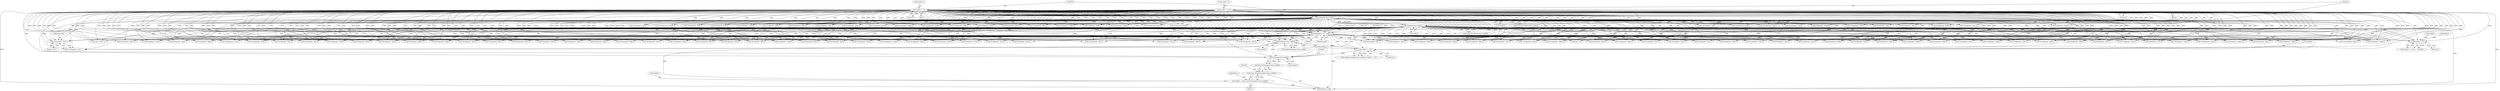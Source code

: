 digraph "0_pure-ftpd_65c4d4ad331e94661de763e9b5304d28698999c4@API" {
"1000903" [label="(Call,strcmp(cmd, \"stor\"))"];
"1000247" [label="(Call,cmd[n++] = 0)"];
"1000281" [label="(Call,cmd[n--] = 0)"];
"1000275" [label="(Call,(unsigned char) cmd[n])"];
"1000260" [label="(Call,cmd[n] != 0)"];
"1000238" [label="(Call,(unsigned char) cmd[n])"];
"1000173" [label="(Call,addreply(0, \"%s\", cmd))"];
"1000186" [label="(Call,(unsigned char) cmd[n])"];
"1000200" [label="(Call,cmd[n] = (char) tolower((unsigned char) cmd[n]))"];
"1000204" [label="(Call,(char) tolower((unsigned char) cmd[n]))"];
"1000206" [label="(Call,tolower((unsigned char) cmd[n]))"];
"1000207" [label="(Call,(unsigned char) cmd[n])"];
"1000191" [label="(Call,cmd[n] == '@')"];
"1000204" [label="(Call,(char) tolower((unsigned char) cmd[n]))"];
"1000275" [label="(Call,(unsigned char) cmd[n])"];
"1001058" [label="(Call,!strcmp(cmd, \"stat\"))"];
"1000523" [label="(Call,strcmp(cmd, \"type\"))"];
"1001116" [label="(Call,strcmp(cmd, \"nlst\"))"];
"1001620" [label="(Call,!strcmp(cmd, \"chmod\"))"];
"1000277" [label="(Call,cmd[n])"];
"1000544" [label="(Call,!strcmp(cmd, \"feat\"))"];
"1000573" [label="(Call,!strcmp(cmd, \"help\"))"];
"1000745" [label="(Call,!strcmp(cmd, \"allo\"))"];
"1001651" [label="(Call,!strcmp(cmd, \"rnto\"))"];
"1000252" [label="(Literal,0)"];
"1000623" [label="(Call,strcmp(cmd, \"port\"))"];
"1000406" [label="(Call,!strcmp(cmd, \"pbsz\"))"];
"1000264" [label="(Literal,0)"];
"1000642" [label="(Call,strcmp(cmd, \"esta\"))"];
"1001631" [label="(Call,!strcmp(cmd, \"rnfr\"))"];
"1001612" [label="(Call,strcmp(cmd, \"size\"))"];
"1000357" [label="(Call,strcmp(cmd, \"quit\"))"];
"1001146" [label="(Call,strcmp(cmd, \"mlst\"))"];
"1001697" [label="(MethodReturn,void)"];
"1001603" [label="(Call,strcmp(cmd, \"mdtm\"))"];
"1000689" [label="(Call,strcmp(cmd, \"epsv\"))"];
"1000364" [label="(Call,!strcmp(cmd, \"syst\"))"];
"1000201" [label="(Call,cmd[n])"];
"1000213" [label="(Identifier,n)"];
"1000675" [label="(Call,strcmp(cmd, \"p@sw\"))"];
"1000301" [label="(Call,strcmp(cmd, \"noop\"))"];
"1001006" [label="(Call,strcmp(cmd, \"mkd\"))"];
"1000332" [label="(Call,strcmp(cmd, \"acct\"))"];
"1000260" [label="(Call,cmd[n] != 0)"];
"1000553" [label="(Call,!strcmp(cmd, \"opts\"))"];
"1000736" [label="(Call,!strcmp(cmd, \"spsv\"))"];
"1000175" [label="(Literal,\"%s\")"];
"1001214" [label="(Call,!strcmp(cmd, \"site\"))"];
"1000612" [label="(Call,strcmp(cmd, \"xcwd\"))"];
"1000188" [label="(Call,cmd[n])"];
"1000172" [label="(Block,)"];
"1000246" [label="(Block,)"];
"1000185" [label="(Call,isalpha((unsigned char) cmd[n]))"];
"1000199" [label="(Block,)"];
"1000982" [label="(Call,!strcmp(cmd, \"stou\"))"];
"1000813" [label="(Call,strcmp(cmd, \"xcup\"))"];
"1001010" [label="(Call,strcmp(cmd, \"xmkd\"))"];
"1000209" [label="(Call,cmd[n])"];
"1000173" [label="(Call,addreply(0, \"%s\", cmd))"];
"1001602" [label="(Call,!strcmp(cmd, \"mdtm\"))"];
"1000564" [label="(Call,strcmp(cmd, \"stru\"))"];
"1000671" [label="(Call,strcmp(cmd, \"pasv\"))"];
"1000983" [label="(Call,strcmp(cmd, \"stou\"))"];
"1000286" [label="(Literal,0)"];
"1000788" [label="(Call,strcmp(cmd, \"pwd\"))"];
"1000253" [label="(Call,arg = cmd + n)"];
"1000513" [label="(Call,strcmp(cmd, \"adat\"))"];
"1000632" [label="(Call,strcmp(cmd, \"eprt\"))"];
"1000381" [label="(Call,!strcmp(cmd, \"auth\"))"];
"1000191" [label="(Call,cmd[n] == '@')"];
"1001632" [label="(Call,strcmp(cmd, \"rnfr\"))"];
"1000261" [label="(Call,cmd[n])"];
"1000943" [label="(Call,strcmp(cmd, \"appe\"))"];
"1000554" [label="(Call,strcmp(cmd, \"opts\"))"];
"1000341" [label="(Call,!strcmp(cmd, \"pass\"))"];
"1000259" [label="(Call,cmd[n] != 0 && n < cmdsize)"];
"1000792" [label="(Call,strcmp(cmd, \"xpwd\"))"];
"1001204" [label="(Call,!strcmp(cmd, \"abor\"))"];
"1001009" [label="(Call,!strcmp(cmd, \"xmkd\"))"];
"1000382" [label="(Call,strcmp(cmd, \"auth\"))"];
"1000821" [label="(Call,!strcmp(cmd, \"retr\"))"];
"1001174" [label="(Call,!strcmp(cmd, \"mlsd\"))"];
"1001085" [label="(Call,!strcmp(cmd, \"list\"))"];
"1000282" [label="(Call,cmd[n--])"];
"1000904" [label="(Identifier,cmd)"];
"1000883" [label="(Call,strcmp(cmd, \"dele\"))"];
"1000300" [label="(Call,!strcmp(cmd, \"noop\"))"];
"1000582" [label="(Call,strcmp(cmd, \"xdbg\"))"];
"1000903" [label="(Call,strcmp(cmd, \"stor\"))"];
"1001039" [label="(Call,strcmp(cmd, \"xrmd\"))"];
"1000737" [label="(Call,strcmp(cmd, \"spsv\"))"];
"1000856" [label="(Call,strcmp(cmd, \"rest\"))"];
"1000902" [label="(Call,!strcmp(cmd, \"stor\"))"];
"1001175" [label="(Call,strcmp(cmd, \"mlsd\"))"];
"1000641" [label="(Call,!strcmp(cmd, \"esta\"))"];
"1000200" [label="(Call,cmd[n] = (char) tolower((unsigned char) cmd[n]))"];
"1000186" [label="(Call,(unsigned char) cmd[n])"];
"1000184" [label="(Call,isalpha((unsigned char) cmd[n]) || cmd[n] == '@')"];
"1000309" [label="(Call,!strcmp(cmd, \"user\"))"];
"1000195" [label="(Literal,'@')"];
"1000342" [label="(Call,strcmp(cmd, \"pass\"))"];
"1000809" [label="(Call,strcmp(cmd, \"cdup\"))"];
"1000942" [label="(Call,!strcmp(cmd, \"appe\"))"];
"1000534" [label="(Call,strcmp(cmd, \"mode\"))"];
"1000746" [label="(Call,strcmp(cmd, \"allo\"))"];
"1000266" [label="(Identifier,n)"];
"1000240" [label="(Call,cmd[n])"];
"1000882" [label="(Call,!strcmp(cmd, \"dele\"))"];
"1000248" [label="(Call,cmd[n++])"];
"1000176" [label="(Identifier,cmd)"];
"1000658" [label="(Call,strcmp(cmd, \"estp\"))"];
"1000407" [label="(Call,strcmp(cmd, \"pbsz\"))"];
"1000808" [label="(Call,!strcmp(cmd, \"cdup\"))"];
"1001611" [label="(Call,!strcmp(cmd, \"size\"))"];
"1000791" [label="(Call,!strcmp(cmd, \"xpwd\"))"];
"1000522" [label="(Call,!strcmp(cmd, \"type\"))"];
"1000607" [label="(Call,!strcmp(cmd, \"cwd\"))"];
"1000822" [label="(Call,strcmp(cmd, \"retr\"))"];
"1000238" [label="(Call,(unsigned char) cmd[n])"];
"1000545" [label="(Call,strcmp(cmd, \"feat\"))"];
"1001115" [label="(Call,!strcmp(cmd, \"nlst\"))"];
"1000365" [label="(Call,strcmp(cmd, \"syst\"))"];
"1000574" [label="(Call,strcmp(cmd, \"help\"))"];
"1001086" [label="(Call,strcmp(cmd, \"list\"))"];
"1000563" [label="(Call,!strcmp(cmd, \"stru\"))"];
"1001652" [label="(Call,strcmp(cmd, \"rnto\"))"];
"1000512" [label="(Call,!strcmp(cmd, \"adat\"))"];
"1000207" [label="(Call,(unsigned char) cmd[n])"];
"1000255" [label="(Call,cmd + n)"];
"1000192" [label="(Call,cmd[n])"];
"1001621" [label="(Call,strcmp(cmd, \"chmod\"))"];
"1000280" [label="(Block,)"];
"1001145" [label="(Call,!strcmp(cmd, \"mlst\"))"];
"1000670" [label="(Call,!strcmp(cmd, \"pasv\"))"];
"1001205" [label="(Call,strcmp(cmd, \"abor\"))"];
"1001215" [label="(Call,strcmp(cmd, \"site\"))"];
"1000608" [label="(Call,strcmp(cmd, \"cwd\"))"];
"1000509" [label="(Call,strcmp(cmd, \"auth\"))"];
"1000581" [label="(Call,!strcmp(cmd, \"xdbg\"))"];
"1000905" [label="(Literal,\"stor\")"];
"1000247" [label="(Call,cmd[n++] = 0)"];
"1000174" [label="(Literal,0)"];
"1000622" [label="(Call,!strcmp(cmd, \"port\"))"];
"1000508" [label="(Call,!strcmp(cmd, \"auth\"))"];
"1000178" [label="(Identifier,n)"];
"1001005" [label="(Call,!strcmp(cmd, \"mkd\"))"];
"1000281" [label="(Call,cmd[n--] = 0)"];
"1001059" [label="(Call,strcmp(cmd, \"stat\"))"];
"1000611" [label="(Call,!strcmp(cmd, \"xcwd\"))"];
"1000674" [label="(Call,!strcmp(cmd, \"p@sw\"))"];
"1001038" [label="(Call,!strcmp(cmd, \"xrmd\"))"];
"1000787" [label="(Call,!strcmp(cmd, \"pwd\"))"];
"1000812" [label="(Call,!strcmp(cmd, \"xcup\"))"];
"1000356" [label="(Call,!strcmp(cmd, \"quit\"))"];
"1000855" [label="(Call,!strcmp(cmd, \"rest\"))"];
"1000237" [label="(Call,isspace((unsigned char) cmd[n]))"];
"1000206" [label="(Call,tolower((unsigned char) cmd[n]))"];
"1000331" [label="(Call,!strcmp(cmd, \"acct\"))"];
"1000631" [label="(Call,!strcmp(cmd, \"eprt\"))"];
"1000421" [label="(Call,!strcmp(cmd, \"prot\"))"];
"1000422" [label="(Call,strcmp(cmd, \"prot\"))"];
"1001034" [label="(Call,!strcmp(cmd, \"rmd\"))"];
"1000688" [label="(Call,!strcmp(cmd, \"epsv\"))"];
"1001035" [label="(Call,strcmp(cmd, \"rmd\"))"];
"1000657" [label="(Call,!strcmp(cmd, \"estp\"))"];
"1000274" [label="(Call,isspace((unsigned char) cmd[n]))"];
"1000310" [label="(Call,strcmp(cmd, \"user\"))"];
"1000533" [label="(Call,!strcmp(cmd, \"mode\"))"];
"1000903" -> "1000902"  [label="AST: "];
"1000903" -> "1000905"  [label="CFG: "];
"1000904" -> "1000903"  [label="AST: "];
"1000905" -> "1000903"  [label="AST: "];
"1000902" -> "1000903"  [label="CFG: "];
"1000247" -> "1000903"  [label="DDG: "];
"1000281" -> "1000903"  [label="DDG: "];
"1000275" -> "1000903"  [label="DDG: "];
"1000173" -> "1000903"  [label="DDG: "];
"1000238" -> "1000903"  [label="DDG: "];
"1000247" -> "1000246"  [label="AST: "];
"1000247" -> "1000252"  [label="CFG: "];
"1000248" -> "1000247"  [label="AST: "];
"1000252" -> "1000247"  [label="AST: "];
"1000239" -> "1000247"  [label="CFG: "];
"1000247" -> "1001697"  [label="DDG: "];
"1000247" -> "1000173"  [label="DDG: "];
"1000247" -> "1000186"  [label="DDG: "];
"1000247" -> "1000191"  [label="DDG: "];
"1000247" -> "1000207"  [label="DDG: "];
"1000247" -> "1000238"  [label="DDG: "];
"1000247" -> "1000253"  [label="DDG: "];
"1000247" -> "1000255"  [label="DDG: "];
"1000247" -> "1000260"  [label="DDG: "];
"1000247" -> "1000275"  [label="DDG: "];
"1000247" -> "1000300"  [label="DDG: "];
"1000247" -> "1000301"  [label="DDG: "];
"1000247" -> "1000309"  [label="DDG: "];
"1000247" -> "1000310"  [label="DDG: "];
"1000247" -> "1000331"  [label="DDG: "];
"1000247" -> "1000332"  [label="DDG: "];
"1000247" -> "1000341"  [label="DDG: "];
"1000247" -> "1000342"  [label="DDG: "];
"1000247" -> "1000356"  [label="DDG: "];
"1000247" -> "1000357"  [label="DDG: "];
"1000247" -> "1000364"  [label="DDG: "];
"1000247" -> "1000365"  [label="DDG: "];
"1000247" -> "1000381"  [label="DDG: "];
"1000247" -> "1000382"  [label="DDG: "];
"1000247" -> "1000406"  [label="DDG: "];
"1000247" -> "1000407"  [label="DDG: "];
"1000247" -> "1000421"  [label="DDG: "];
"1000247" -> "1000422"  [label="DDG: "];
"1000247" -> "1000508"  [label="DDG: "];
"1000247" -> "1000509"  [label="DDG: "];
"1000247" -> "1000512"  [label="DDG: "];
"1000247" -> "1000513"  [label="DDG: "];
"1000247" -> "1000522"  [label="DDG: "];
"1000247" -> "1000523"  [label="DDG: "];
"1000247" -> "1000533"  [label="DDG: "];
"1000247" -> "1000534"  [label="DDG: "];
"1000247" -> "1000544"  [label="DDG: "];
"1000247" -> "1000545"  [label="DDG: "];
"1000247" -> "1000553"  [label="DDG: "];
"1000247" -> "1000554"  [label="DDG: "];
"1000247" -> "1000563"  [label="DDG: "];
"1000247" -> "1000564"  [label="DDG: "];
"1000247" -> "1000573"  [label="DDG: "];
"1000247" -> "1000574"  [label="DDG: "];
"1000247" -> "1000581"  [label="DDG: "];
"1000247" -> "1000582"  [label="DDG: "];
"1000247" -> "1000607"  [label="DDG: "];
"1000247" -> "1000608"  [label="DDG: "];
"1000247" -> "1000611"  [label="DDG: "];
"1000247" -> "1000612"  [label="DDG: "];
"1000247" -> "1000622"  [label="DDG: "];
"1000247" -> "1000623"  [label="DDG: "];
"1000247" -> "1000631"  [label="DDG: "];
"1000247" -> "1000632"  [label="DDG: "];
"1000247" -> "1000641"  [label="DDG: "];
"1000247" -> "1000642"  [label="DDG: "];
"1000247" -> "1000657"  [label="DDG: "];
"1000247" -> "1000658"  [label="DDG: "];
"1000247" -> "1000670"  [label="DDG: "];
"1000247" -> "1000671"  [label="DDG: "];
"1000247" -> "1000674"  [label="DDG: "];
"1000247" -> "1000675"  [label="DDG: "];
"1000247" -> "1000688"  [label="DDG: "];
"1000247" -> "1000689"  [label="DDG: "];
"1000247" -> "1000736"  [label="DDG: "];
"1000247" -> "1000737"  [label="DDG: "];
"1000247" -> "1000745"  [label="DDG: "];
"1000247" -> "1000746"  [label="DDG: "];
"1000247" -> "1000787"  [label="DDG: "];
"1000247" -> "1000788"  [label="DDG: "];
"1000247" -> "1000791"  [label="DDG: "];
"1000247" -> "1000792"  [label="DDG: "];
"1000247" -> "1000808"  [label="DDG: "];
"1000247" -> "1000809"  [label="DDG: "];
"1000247" -> "1000812"  [label="DDG: "];
"1000247" -> "1000813"  [label="DDG: "];
"1000247" -> "1000821"  [label="DDG: "];
"1000247" -> "1000822"  [label="DDG: "];
"1000247" -> "1000855"  [label="DDG: "];
"1000247" -> "1000856"  [label="DDG: "];
"1000247" -> "1000882"  [label="DDG: "];
"1000247" -> "1000883"  [label="DDG: "];
"1000247" -> "1000902"  [label="DDG: "];
"1000247" -> "1000942"  [label="DDG: "];
"1000247" -> "1000943"  [label="DDG: "];
"1000247" -> "1000982"  [label="DDG: "];
"1000247" -> "1000983"  [label="DDG: "];
"1000247" -> "1001005"  [label="DDG: "];
"1000247" -> "1001006"  [label="DDG: "];
"1000247" -> "1001009"  [label="DDG: "];
"1000247" -> "1001010"  [label="DDG: "];
"1000247" -> "1001034"  [label="DDG: "];
"1000247" -> "1001035"  [label="DDG: "];
"1000247" -> "1001038"  [label="DDG: "];
"1000247" -> "1001039"  [label="DDG: "];
"1000247" -> "1001058"  [label="DDG: "];
"1000247" -> "1001059"  [label="DDG: "];
"1000247" -> "1001085"  [label="DDG: "];
"1000247" -> "1001086"  [label="DDG: "];
"1000247" -> "1001115"  [label="DDG: "];
"1000247" -> "1001116"  [label="DDG: "];
"1000247" -> "1001145"  [label="DDG: "];
"1000247" -> "1001146"  [label="DDG: "];
"1000247" -> "1001174"  [label="DDG: "];
"1000247" -> "1001175"  [label="DDG: "];
"1000247" -> "1001204"  [label="DDG: "];
"1000247" -> "1001205"  [label="DDG: "];
"1000247" -> "1001214"  [label="DDG: "];
"1000247" -> "1001215"  [label="DDG: "];
"1000247" -> "1001602"  [label="DDG: "];
"1000247" -> "1001603"  [label="DDG: "];
"1000247" -> "1001611"  [label="DDG: "];
"1000247" -> "1001612"  [label="DDG: "];
"1000247" -> "1001620"  [label="DDG: "];
"1000247" -> "1001621"  [label="DDG: "];
"1000247" -> "1001631"  [label="DDG: "];
"1000247" -> "1001632"  [label="DDG: "];
"1000247" -> "1001651"  [label="DDG: "];
"1000247" -> "1001652"  [label="DDG: "];
"1000281" -> "1000280"  [label="AST: "];
"1000281" -> "1000286"  [label="CFG: "];
"1000282" -> "1000281"  [label="AST: "];
"1000286" -> "1000281"  [label="AST: "];
"1000276" -> "1000281"  [label="CFG: "];
"1000281" -> "1001697"  [label="DDG: "];
"1000281" -> "1000173"  [label="DDG: "];
"1000281" -> "1000186"  [label="DDG: "];
"1000281" -> "1000191"  [label="DDG: "];
"1000281" -> "1000207"  [label="DDG: "];
"1000281" -> "1000238"  [label="DDG: "];
"1000281" -> "1000253"  [label="DDG: "];
"1000281" -> "1000255"  [label="DDG: "];
"1000281" -> "1000260"  [label="DDG: "];
"1000281" -> "1000275"  [label="DDG: "];
"1000281" -> "1000300"  [label="DDG: "];
"1000281" -> "1000301"  [label="DDG: "];
"1000281" -> "1000309"  [label="DDG: "];
"1000281" -> "1000310"  [label="DDG: "];
"1000281" -> "1000331"  [label="DDG: "];
"1000281" -> "1000332"  [label="DDG: "];
"1000281" -> "1000341"  [label="DDG: "];
"1000281" -> "1000342"  [label="DDG: "];
"1000281" -> "1000356"  [label="DDG: "];
"1000281" -> "1000357"  [label="DDG: "];
"1000281" -> "1000364"  [label="DDG: "];
"1000281" -> "1000365"  [label="DDG: "];
"1000281" -> "1000381"  [label="DDG: "];
"1000281" -> "1000382"  [label="DDG: "];
"1000281" -> "1000406"  [label="DDG: "];
"1000281" -> "1000407"  [label="DDG: "];
"1000281" -> "1000421"  [label="DDG: "];
"1000281" -> "1000422"  [label="DDG: "];
"1000281" -> "1000508"  [label="DDG: "];
"1000281" -> "1000509"  [label="DDG: "];
"1000281" -> "1000512"  [label="DDG: "];
"1000281" -> "1000513"  [label="DDG: "];
"1000281" -> "1000522"  [label="DDG: "];
"1000281" -> "1000523"  [label="DDG: "];
"1000281" -> "1000533"  [label="DDG: "];
"1000281" -> "1000534"  [label="DDG: "];
"1000281" -> "1000544"  [label="DDG: "];
"1000281" -> "1000545"  [label="DDG: "];
"1000281" -> "1000553"  [label="DDG: "];
"1000281" -> "1000554"  [label="DDG: "];
"1000281" -> "1000563"  [label="DDG: "];
"1000281" -> "1000564"  [label="DDG: "];
"1000281" -> "1000573"  [label="DDG: "];
"1000281" -> "1000574"  [label="DDG: "];
"1000281" -> "1000581"  [label="DDG: "];
"1000281" -> "1000582"  [label="DDG: "];
"1000281" -> "1000607"  [label="DDG: "];
"1000281" -> "1000608"  [label="DDG: "];
"1000281" -> "1000611"  [label="DDG: "];
"1000281" -> "1000612"  [label="DDG: "];
"1000281" -> "1000622"  [label="DDG: "];
"1000281" -> "1000623"  [label="DDG: "];
"1000281" -> "1000631"  [label="DDG: "];
"1000281" -> "1000632"  [label="DDG: "];
"1000281" -> "1000641"  [label="DDG: "];
"1000281" -> "1000642"  [label="DDG: "];
"1000281" -> "1000657"  [label="DDG: "];
"1000281" -> "1000658"  [label="DDG: "];
"1000281" -> "1000670"  [label="DDG: "];
"1000281" -> "1000671"  [label="DDG: "];
"1000281" -> "1000674"  [label="DDG: "];
"1000281" -> "1000675"  [label="DDG: "];
"1000281" -> "1000688"  [label="DDG: "];
"1000281" -> "1000689"  [label="DDG: "];
"1000281" -> "1000736"  [label="DDG: "];
"1000281" -> "1000737"  [label="DDG: "];
"1000281" -> "1000745"  [label="DDG: "];
"1000281" -> "1000746"  [label="DDG: "];
"1000281" -> "1000787"  [label="DDG: "];
"1000281" -> "1000788"  [label="DDG: "];
"1000281" -> "1000791"  [label="DDG: "];
"1000281" -> "1000792"  [label="DDG: "];
"1000281" -> "1000808"  [label="DDG: "];
"1000281" -> "1000809"  [label="DDG: "];
"1000281" -> "1000812"  [label="DDG: "];
"1000281" -> "1000813"  [label="DDG: "];
"1000281" -> "1000821"  [label="DDG: "];
"1000281" -> "1000822"  [label="DDG: "];
"1000281" -> "1000855"  [label="DDG: "];
"1000281" -> "1000856"  [label="DDG: "];
"1000281" -> "1000882"  [label="DDG: "];
"1000281" -> "1000883"  [label="DDG: "];
"1000281" -> "1000902"  [label="DDG: "];
"1000281" -> "1000942"  [label="DDG: "];
"1000281" -> "1000943"  [label="DDG: "];
"1000281" -> "1000982"  [label="DDG: "];
"1000281" -> "1000983"  [label="DDG: "];
"1000281" -> "1001005"  [label="DDG: "];
"1000281" -> "1001006"  [label="DDG: "];
"1000281" -> "1001009"  [label="DDG: "];
"1000281" -> "1001010"  [label="DDG: "];
"1000281" -> "1001034"  [label="DDG: "];
"1000281" -> "1001035"  [label="DDG: "];
"1000281" -> "1001038"  [label="DDG: "];
"1000281" -> "1001039"  [label="DDG: "];
"1000281" -> "1001058"  [label="DDG: "];
"1000281" -> "1001059"  [label="DDG: "];
"1000281" -> "1001085"  [label="DDG: "];
"1000281" -> "1001086"  [label="DDG: "];
"1000281" -> "1001115"  [label="DDG: "];
"1000281" -> "1001116"  [label="DDG: "];
"1000281" -> "1001145"  [label="DDG: "];
"1000281" -> "1001146"  [label="DDG: "];
"1000281" -> "1001174"  [label="DDG: "];
"1000281" -> "1001175"  [label="DDG: "];
"1000281" -> "1001204"  [label="DDG: "];
"1000281" -> "1001205"  [label="DDG: "];
"1000281" -> "1001214"  [label="DDG: "];
"1000281" -> "1001215"  [label="DDG: "];
"1000281" -> "1001602"  [label="DDG: "];
"1000281" -> "1001603"  [label="DDG: "];
"1000281" -> "1001611"  [label="DDG: "];
"1000281" -> "1001612"  [label="DDG: "];
"1000281" -> "1001620"  [label="DDG: "];
"1000281" -> "1001621"  [label="DDG: "];
"1000281" -> "1001631"  [label="DDG: "];
"1000281" -> "1001632"  [label="DDG: "];
"1000281" -> "1001651"  [label="DDG: "];
"1000281" -> "1001652"  [label="DDG: "];
"1000275" -> "1000274"  [label="AST: "];
"1000275" -> "1000277"  [label="CFG: "];
"1000276" -> "1000275"  [label="AST: "];
"1000277" -> "1000275"  [label="AST: "];
"1000274" -> "1000275"  [label="CFG: "];
"1000275" -> "1001697"  [label="DDG: "];
"1000275" -> "1000173"  [label="DDG: "];
"1000275" -> "1000186"  [label="DDG: "];
"1000275" -> "1000191"  [label="DDG: "];
"1000275" -> "1000207"  [label="DDG: "];
"1000275" -> "1000238"  [label="DDG: "];
"1000275" -> "1000253"  [label="DDG: "];
"1000275" -> "1000255"  [label="DDG: "];
"1000275" -> "1000260"  [label="DDG: "];
"1000275" -> "1000274"  [label="DDG: "];
"1000260" -> "1000275"  [label="DDG: "];
"1000173" -> "1000275"  [label="DDG: "];
"1000238" -> "1000275"  [label="DDG: "];
"1000275" -> "1000300"  [label="DDG: "];
"1000275" -> "1000301"  [label="DDG: "];
"1000275" -> "1000309"  [label="DDG: "];
"1000275" -> "1000310"  [label="DDG: "];
"1000275" -> "1000331"  [label="DDG: "];
"1000275" -> "1000332"  [label="DDG: "];
"1000275" -> "1000341"  [label="DDG: "];
"1000275" -> "1000342"  [label="DDG: "];
"1000275" -> "1000356"  [label="DDG: "];
"1000275" -> "1000357"  [label="DDG: "];
"1000275" -> "1000364"  [label="DDG: "];
"1000275" -> "1000365"  [label="DDG: "];
"1000275" -> "1000381"  [label="DDG: "];
"1000275" -> "1000382"  [label="DDG: "];
"1000275" -> "1000406"  [label="DDG: "];
"1000275" -> "1000407"  [label="DDG: "];
"1000275" -> "1000421"  [label="DDG: "];
"1000275" -> "1000422"  [label="DDG: "];
"1000275" -> "1000508"  [label="DDG: "];
"1000275" -> "1000509"  [label="DDG: "];
"1000275" -> "1000512"  [label="DDG: "];
"1000275" -> "1000513"  [label="DDG: "];
"1000275" -> "1000522"  [label="DDG: "];
"1000275" -> "1000523"  [label="DDG: "];
"1000275" -> "1000533"  [label="DDG: "];
"1000275" -> "1000534"  [label="DDG: "];
"1000275" -> "1000544"  [label="DDG: "];
"1000275" -> "1000545"  [label="DDG: "];
"1000275" -> "1000553"  [label="DDG: "];
"1000275" -> "1000554"  [label="DDG: "];
"1000275" -> "1000563"  [label="DDG: "];
"1000275" -> "1000564"  [label="DDG: "];
"1000275" -> "1000573"  [label="DDG: "];
"1000275" -> "1000574"  [label="DDG: "];
"1000275" -> "1000581"  [label="DDG: "];
"1000275" -> "1000582"  [label="DDG: "];
"1000275" -> "1000607"  [label="DDG: "];
"1000275" -> "1000608"  [label="DDG: "];
"1000275" -> "1000611"  [label="DDG: "];
"1000275" -> "1000612"  [label="DDG: "];
"1000275" -> "1000622"  [label="DDG: "];
"1000275" -> "1000623"  [label="DDG: "];
"1000275" -> "1000631"  [label="DDG: "];
"1000275" -> "1000632"  [label="DDG: "];
"1000275" -> "1000641"  [label="DDG: "];
"1000275" -> "1000642"  [label="DDG: "];
"1000275" -> "1000657"  [label="DDG: "];
"1000275" -> "1000658"  [label="DDG: "];
"1000275" -> "1000670"  [label="DDG: "];
"1000275" -> "1000671"  [label="DDG: "];
"1000275" -> "1000674"  [label="DDG: "];
"1000275" -> "1000675"  [label="DDG: "];
"1000275" -> "1000688"  [label="DDG: "];
"1000275" -> "1000689"  [label="DDG: "];
"1000275" -> "1000736"  [label="DDG: "];
"1000275" -> "1000737"  [label="DDG: "];
"1000275" -> "1000745"  [label="DDG: "];
"1000275" -> "1000746"  [label="DDG: "];
"1000275" -> "1000787"  [label="DDG: "];
"1000275" -> "1000788"  [label="DDG: "];
"1000275" -> "1000791"  [label="DDG: "];
"1000275" -> "1000792"  [label="DDG: "];
"1000275" -> "1000808"  [label="DDG: "];
"1000275" -> "1000809"  [label="DDG: "];
"1000275" -> "1000812"  [label="DDG: "];
"1000275" -> "1000813"  [label="DDG: "];
"1000275" -> "1000821"  [label="DDG: "];
"1000275" -> "1000822"  [label="DDG: "];
"1000275" -> "1000855"  [label="DDG: "];
"1000275" -> "1000856"  [label="DDG: "];
"1000275" -> "1000882"  [label="DDG: "];
"1000275" -> "1000883"  [label="DDG: "];
"1000275" -> "1000902"  [label="DDG: "];
"1000275" -> "1000942"  [label="DDG: "];
"1000275" -> "1000943"  [label="DDG: "];
"1000275" -> "1000982"  [label="DDG: "];
"1000275" -> "1000983"  [label="DDG: "];
"1000275" -> "1001005"  [label="DDG: "];
"1000275" -> "1001006"  [label="DDG: "];
"1000275" -> "1001009"  [label="DDG: "];
"1000275" -> "1001010"  [label="DDG: "];
"1000275" -> "1001034"  [label="DDG: "];
"1000275" -> "1001035"  [label="DDG: "];
"1000275" -> "1001038"  [label="DDG: "];
"1000275" -> "1001039"  [label="DDG: "];
"1000275" -> "1001058"  [label="DDG: "];
"1000275" -> "1001059"  [label="DDG: "];
"1000275" -> "1001085"  [label="DDG: "];
"1000275" -> "1001086"  [label="DDG: "];
"1000275" -> "1001115"  [label="DDG: "];
"1000275" -> "1001116"  [label="DDG: "];
"1000275" -> "1001145"  [label="DDG: "];
"1000275" -> "1001146"  [label="DDG: "];
"1000275" -> "1001174"  [label="DDG: "];
"1000275" -> "1001175"  [label="DDG: "];
"1000275" -> "1001204"  [label="DDG: "];
"1000275" -> "1001205"  [label="DDG: "];
"1000275" -> "1001214"  [label="DDG: "];
"1000275" -> "1001215"  [label="DDG: "];
"1000275" -> "1001602"  [label="DDG: "];
"1000275" -> "1001603"  [label="DDG: "];
"1000275" -> "1001611"  [label="DDG: "];
"1000275" -> "1001612"  [label="DDG: "];
"1000275" -> "1001620"  [label="DDG: "];
"1000275" -> "1001621"  [label="DDG: "];
"1000275" -> "1001631"  [label="DDG: "];
"1000275" -> "1001632"  [label="DDG: "];
"1000275" -> "1001651"  [label="DDG: "];
"1000275" -> "1001652"  [label="DDG: "];
"1000260" -> "1000259"  [label="AST: "];
"1000260" -> "1000264"  [label="CFG: "];
"1000261" -> "1000260"  [label="AST: "];
"1000264" -> "1000260"  [label="AST: "];
"1000266" -> "1000260"  [label="CFG: "];
"1000259" -> "1000260"  [label="CFG: "];
"1000260" -> "1000259"  [label="DDG: "];
"1000260" -> "1000259"  [label="DDG: "];
"1000238" -> "1000260"  [label="DDG: "];
"1000173" -> "1000260"  [label="DDG: "];
"1000238" -> "1000237"  [label="AST: "];
"1000238" -> "1000240"  [label="CFG: "];
"1000239" -> "1000238"  [label="AST: "];
"1000240" -> "1000238"  [label="AST: "];
"1000237" -> "1000238"  [label="CFG: "];
"1000238" -> "1000173"  [label="DDG: "];
"1000238" -> "1000186"  [label="DDG: "];
"1000238" -> "1000191"  [label="DDG: "];
"1000238" -> "1000207"  [label="DDG: "];
"1000238" -> "1000237"  [label="DDG: "];
"1000173" -> "1000238"  [label="DDG: "];
"1000186" -> "1000238"  [label="DDG: "];
"1000191" -> "1000238"  [label="DDG: "];
"1000238" -> "1000253"  [label="DDG: "];
"1000238" -> "1000255"  [label="DDG: "];
"1000238" -> "1000300"  [label="DDG: "];
"1000238" -> "1000301"  [label="DDG: "];
"1000238" -> "1000309"  [label="DDG: "];
"1000238" -> "1000310"  [label="DDG: "];
"1000238" -> "1000331"  [label="DDG: "];
"1000238" -> "1000332"  [label="DDG: "];
"1000238" -> "1000341"  [label="DDG: "];
"1000238" -> "1000342"  [label="DDG: "];
"1000238" -> "1000356"  [label="DDG: "];
"1000238" -> "1000357"  [label="DDG: "];
"1000238" -> "1000364"  [label="DDG: "];
"1000238" -> "1000365"  [label="DDG: "];
"1000238" -> "1000406"  [label="DDG: "];
"1000238" -> "1000407"  [label="DDG: "];
"1000238" -> "1000421"  [label="DDG: "];
"1000238" -> "1000422"  [label="DDG: "];
"1000238" -> "1000508"  [label="DDG: "];
"1000238" -> "1000509"  [label="DDG: "];
"1000238" -> "1000512"  [label="DDG: "];
"1000238" -> "1000513"  [label="DDG: "];
"1000238" -> "1000522"  [label="DDG: "];
"1000238" -> "1000523"  [label="DDG: "];
"1000238" -> "1000533"  [label="DDG: "];
"1000238" -> "1000534"  [label="DDG: "];
"1000238" -> "1000544"  [label="DDG: "];
"1000238" -> "1000545"  [label="DDG: "];
"1000238" -> "1000553"  [label="DDG: "];
"1000238" -> "1000554"  [label="DDG: "];
"1000238" -> "1000563"  [label="DDG: "];
"1000238" -> "1000564"  [label="DDG: "];
"1000238" -> "1000573"  [label="DDG: "];
"1000238" -> "1000574"  [label="DDG: "];
"1000238" -> "1000581"  [label="DDG: "];
"1000238" -> "1000582"  [label="DDG: "];
"1000238" -> "1000607"  [label="DDG: "];
"1000238" -> "1000608"  [label="DDG: "];
"1000238" -> "1000611"  [label="DDG: "];
"1000238" -> "1000612"  [label="DDG: "];
"1000238" -> "1000622"  [label="DDG: "];
"1000238" -> "1000623"  [label="DDG: "];
"1000238" -> "1000631"  [label="DDG: "];
"1000238" -> "1000632"  [label="DDG: "];
"1000238" -> "1000641"  [label="DDG: "];
"1000238" -> "1000642"  [label="DDG: "];
"1000238" -> "1000657"  [label="DDG: "];
"1000238" -> "1000658"  [label="DDG: "];
"1000238" -> "1000670"  [label="DDG: "];
"1000238" -> "1000671"  [label="DDG: "];
"1000238" -> "1000674"  [label="DDG: "];
"1000238" -> "1000675"  [label="DDG: "];
"1000238" -> "1000745"  [label="DDG: "];
"1000238" -> "1000746"  [label="DDG: "];
"1000238" -> "1000787"  [label="DDG: "];
"1000238" -> "1000788"  [label="DDG: "];
"1000238" -> "1000808"  [label="DDG: "];
"1000238" -> "1000809"  [label="DDG: "];
"1000238" -> "1000812"  [label="DDG: "];
"1000238" -> "1000813"  [label="DDG: "];
"1000238" -> "1000821"  [label="DDG: "];
"1000238" -> "1000822"  [label="DDG: "];
"1000238" -> "1000855"  [label="DDG: "];
"1000238" -> "1000856"  [label="DDG: "];
"1000238" -> "1000882"  [label="DDG: "];
"1000238" -> "1000883"  [label="DDG: "];
"1000238" -> "1000902"  [label="DDG: "];
"1000238" -> "1000942"  [label="DDG: "];
"1000238" -> "1000943"  [label="DDG: "];
"1000238" -> "1000982"  [label="DDG: "];
"1000238" -> "1000983"  [label="DDG: "];
"1000238" -> "1001005"  [label="DDG: "];
"1000238" -> "1001006"  [label="DDG: "];
"1000238" -> "1001034"  [label="DDG: "];
"1000238" -> "1001035"  [label="DDG: "];
"1000238" -> "1001058"  [label="DDG: "];
"1000238" -> "1001059"  [label="DDG: "];
"1000238" -> "1001085"  [label="DDG: "];
"1000238" -> "1001086"  [label="DDG: "];
"1000173" -> "1000172"  [label="AST: "];
"1000173" -> "1000176"  [label="CFG: "];
"1000174" -> "1000173"  [label="AST: "];
"1000175" -> "1000173"  [label="AST: "];
"1000176" -> "1000173"  [label="AST: "];
"1000178" -> "1000173"  [label="CFG: "];
"1000173" -> "1001697"  [label="DDG: "];
"1000186" -> "1000173"  [label="DDG: "];
"1000191" -> "1000173"  [label="DDG: "];
"1000173" -> "1000186"  [label="DDG: "];
"1000173" -> "1000191"  [label="DDG: "];
"1000173" -> "1000207"  [label="DDG: "];
"1000173" -> "1000253"  [label="DDG: "];
"1000173" -> "1000255"  [label="DDG: "];
"1000173" -> "1000300"  [label="DDG: "];
"1000173" -> "1000301"  [label="DDG: "];
"1000173" -> "1000309"  [label="DDG: "];
"1000173" -> "1000310"  [label="DDG: "];
"1000173" -> "1000331"  [label="DDG: "];
"1000173" -> "1000332"  [label="DDG: "];
"1000173" -> "1000341"  [label="DDG: "];
"1000173" -> "1000342"  [label="DDG: "];
"1000173" -> "1000356"  [label="DDG: "];
"1000173" -> "1000357"  [label="DDG: "];
"1000173" -> "1000364"  [label="DDG: "];
"1000173" -> "1000365"  [label="DDG: "];
"1000173" -> "1000406"  [label="DDG: "];
"1000173" -> "1000407"  [label="DDG: "];
"1000173" -> "1000421"  [label="DDG: "];
"1000173" -> "1000422"  [label="DDG: "];
"1000173" -> "1000508"  [label="DDG: "];
"1000173" -> "1000509"  [label="DDG: "];
"1000173" -> "1000512"  [label="DDG: "];
"1000173" -> "1000513"  [label="DDG: "];
"1000173" -> "1000522"  [label="DDG: "];
"1000173" -> "1000523"  [label="DDG: "];
"1000173" -> "1000533"  [label="DDG: "];
"1000173" -> "1000534"  [label="DDG: "];
"1000173" -> "1000544"  [label="DDG: "];
"1000173" -> "1000545"  [label="DDG: "];
"1000173" -> "1000553"  [label="DDG: "];
"1000173" -> "1000554"  [label="DDG: "];
"1000173" -> "1000563"  [label="DDG: "];
"1000173" -> "1000564"  [label="DDG: "];
"1000173" -> "1000573"  [label="DDG: "];
"1000173" -> "1000574"  [label="DDG: "];
"1000173" -> "1000581"  [label="DDG: "];
"1000173" -> "1000582"  [label="DDG: "];
"1000173" -> "1000607"  [label="DDG: "];
"1000173" -> "1000608"  [label="DDG: "];
"1000173" -> "1000611"  [label="DDG: "];
"1000173" -> "1000612"  [label="DDG: "];
"1000173" -> "1000622"  [label="DDG: "];
"1000173" -> "1000623"  [label="DDG: "];
"1000173" -> "1000631"  [label="DDG: "];
"1000173" -> "1000632"  [label="DDG: "];
"1000173" -> "1000641"  [label="DDG: "];
"1000173" -> "1000642"  [label="DDG: "];
"1000173" -> "1000657"  [label="DDG: "];
"1000173" -> "1000658"  [label="DDG: "];
"1000173" -> "1000670"  [label="DDG: "];
"1000173" -> "1000671"  [label="DDG: "];
"1000173" -> "1000674"  [label="DDG: "];
"1000173" -> "1000675"  [label="DDG: "];
"1000173" -> "1000745"  [label="DDG: "];
"1000173" -> "1000746"  [label="DDG: "];
"1000173" -> "1000787"  [label="DDG: "];
"1000173" -> "1000788"  [label="DDG: "];
"1000173" -> "1000808"  [label="DDG: "];
"1000173" -> "1000809"  [label="DDG: "];
"1000173" -> "1000812"  [label="DDG: "];
"1000173" -> "1000813"  [label="DDG: "];
"1000173" -> "1000821"  [label="DDG: "];
"1000173" -> "1000822"  [label="DDG: "];
"1000173" -> "1000855"  [label="DDG: "];
"1000173" -> "1000856"  [label="DDG: "];
"1000173" -> "1000882"  [label="DDG: "];
"1000173" -> "1000883"  [label="DDG: "];
"1000173" -> "1000902"  [label="DDG: "];
"1000173" -> "1000942"  [label="DDG: "];
"1000173" -> "1000943"  [label="DDG: "];
"1000173" -> "1000982"  [label="DDG: "];
"1000173" -> "1000983"  [label="DDG: "];
"1000173" -> "1001005"  [label="DDG: "];
"1000173" -> "1001006"  [label="DDG: "];
"1000173" -> "1001034"  [label="DDG: "];
"1000173" -> "1001035"  [label="DDG: "];
"1000173" -> "1001058"  [label="DDG: "];
"1000173" -> "1001059"  [label="DDG: "];
"1000173" -> "1001085"  [label="DDG: "];
"1000173" -> "1001086"  [label="DDG: "];
"1000186" -> "1000185"  [label="AST: "];
"1000186" -> "1000188"  [label="CFG: "];
"1000187" -> "1000186"  [label="AST: "];
"1000188" -> "1000186"  [label="AST: "];
"1000185" -> "1000186"  [label="CFG: "];
"1000186" -> "1000185"  [label="DDG: "];
"1000200" -> "1000186"  [label="DDG: "];
"1000191" -> "1000186"  [label="DDG: "];
"1000186" -> "1000191"  [label="DDG: "];
"1000186" -> "1000207"  [label="DDG: "];
"1000200" -> "1000199"  [label="AST: "];
"1000200" -> "1000204"  [label="CFG: "];
"1000201" -> "1000200"  [label="AST: "];
"1000204" -> "1000200"  [label="AST: "];
"1000213" -> "1000200"  [label="CFG: "];
"1000200" -> "1001697"  [label="DDG: "];
"1000204" -> "1000200"  [label="DDG: "];
"1000204" -> "1000206"  [label="CFG: "];
"1000205" -> "1000204"  [label="AST: "];
"1000206" -> "1000204"  [label="AST: "];
"1000204" -> "1001697"  [label="DDG: "];
"1000206" -> "1000204"  [label="DDG: "];
"1000206" -> "1000207"  [label="CFG: "];
"1000207" -> "1000206"  [label="AST: "];
"1000207" -> "1000206"  [label="DDG: "];
"1000207" -> "1000209"  [label="CFG: "];
"1000208" -> "1000207"  [label="AST: "];
"1000209" -> "1000207"  [label="AST: "];
"1000191" -> "1000207"  [label="DDG: "];
"1000191" -> "1000184"  [label="AST: "];
"1000191" -> "1000195"  [label="CFG: "];
"1000192" -> "1000191"  [label="AST: "];
"1000195" -> "1000191"  [label="AST: "];
"1000184" -> "1000191"  [label="CFG: "];
"1000191" -> "1000184"  [label="DDG: "];
"1000191" -> "1000184"  [label="DDG: "];
}
